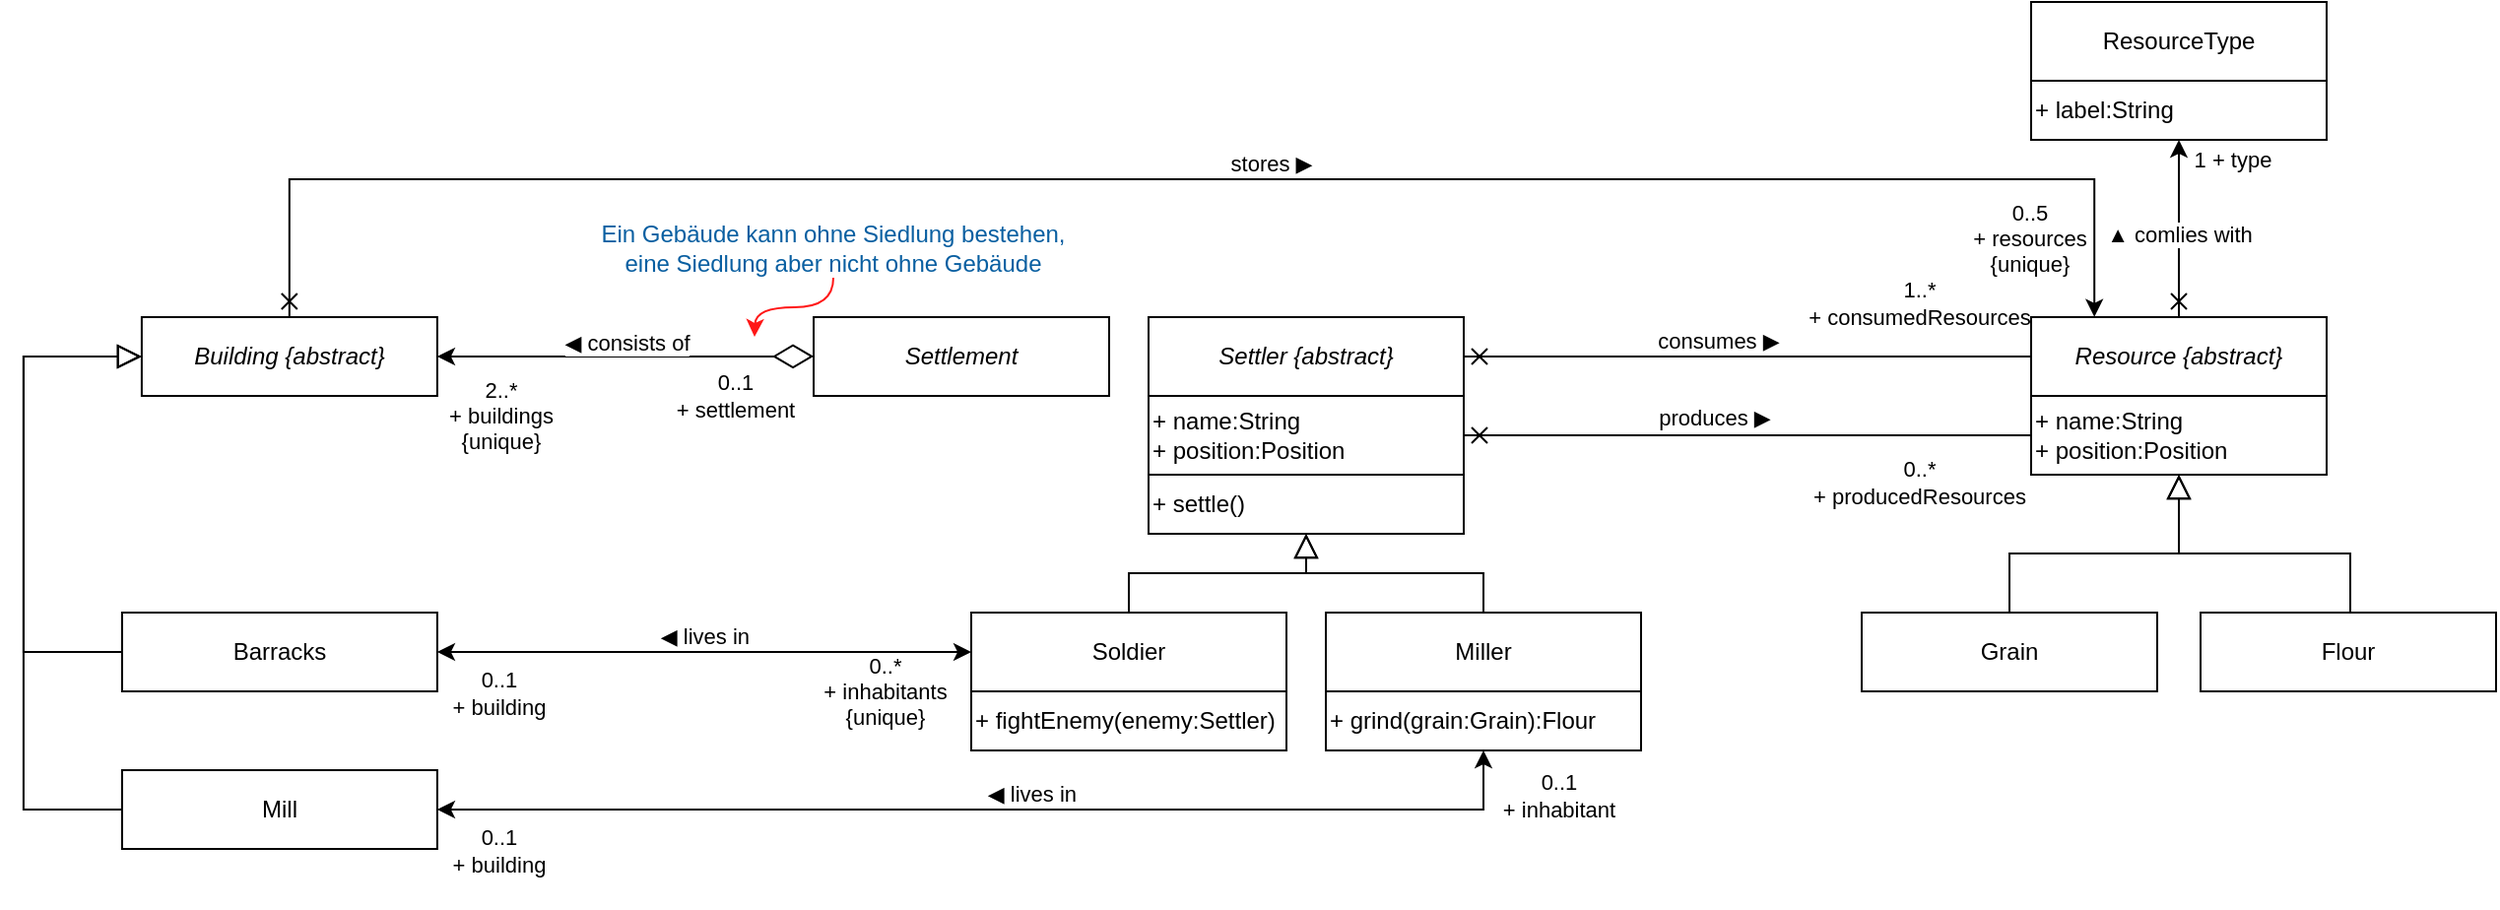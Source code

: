 <mxfile version="23.1.1" type="github">
  <diagram name="settler-exercive" id="Ut8rzdCF4xBrfRYwm1yf">
    <mxGraphModel dx="2920" dy="975" grid="1" gridSize="10" guides="1" tooltips="1" connect="1" arrows="1" fold="1" page="1" pageScale="1" pageWidth="827" pageHeight="1169" background="none" math="0" shadow="0">
      <root>
        <mxCell id="t3M7WZj_uBYJT3s0mes8-0" />
        <mxCell id="t3M7WZj_uBYJT3s0mes8-1" parent="t3M7WZj_uBYJT3s0mes8-0" />
        <mxCell id="t3M7WZj_uBYJT3s0mes8-2" style="edgeStyle=orthogonalEdgeStyle;rounded=0;orthogonalLoop=1;jettySize=auto;html=1;startArrow=cross;startFill=0;endArrow=none;endFill=0;" parent="t3M7WZj_uBYJT3s0mes8-1" source="t3M7WZj_uBYJT3s0mes8-42" target="t3M7WZj_uBYJT3s0mes8-14" edge="1">
          <mxGeometry relative="1" as="geometry">
            <mxPoint x="290" y="183" as="sourcePoint" />
            <mxPoint x="570" y="183" as="targetPoint" />
            <Array as="points">
              <mxPoint x="290" y="190" />
              <mxPoint x="290" y="190" />
            </Array>
          </mxGeometry>
        </mxCell>
        <mxCell id="t3M7WZj_uBYJT3s0mes8-3" value="consumes ▶" style="edgeLabel;html=1;align=center;verticalAlign=middle;resizable=0;points=[];" parent="t3M7WZj_uBYJT3s0mes8-2" vertex="1" connectable="0">
          <mxGeometry x="0.143" y="-1" relative="1" as="geometry">
            <mxPoint x="-36" y="-9" as="offset" />
          </mxGeometry>
        </mxCell>
        <mxCell id="t3M7WZj_uBYJT3s0mes8-4" value="&lt;div&gt;1..*&lt;/div&gt;&lt;div&gt;+ consumedResources&lt;/div&gt;" style="edgeLabel;html=1;align=center;verticalAlign=middle;resizable=0;points=[];" parent="t3M7WZj_uBYJT3s0mes8-2" vertex="1" connectable="0">
          <mxGeometry x="0.9" relative="1" as="geometry">
            <mxPoint x="-43" y="-27" as="offset" />
          </mxGeometry>
        </mxCell>
        <mxCell id="t3M7WZj_uBYJT3s0mes8-5" style="edgeStyle=orthogonalEdgeStyle;rounded=0;orthogonalLoop=1;jettySize=auto;html=1;startArrow=cross;startFill=0;endArrow=none;endFill=0;" parent="t3M7WZj_uBYJT3s0mes8-1" source="t3M7WZj_uBYJT3s0mes8-43" target="t3M7WZj_uBYJT3s0mes8-38" edge="1">
          <mxGeometry relative="1" as="geometry">
            <mxPoint x="220" y="300" as="sourcePoint" />
            <mxPoint x="570" y="210" as="targetPoint" />
            <Array as="points" />
          </mxGeometry>
        </mxCell>
        <mxCell id="t3M7WZj_uBYJT3s0mes8-6" value="produces ▶" style="edgeLabel;html=1;align=center;verticalAlign=middle;resizable=0;points=[];" parent="t3M7WZj_uBYJT3s0mes8-5" vertex="1" connectable="0">
          <mxGeometry x="-0.121" y="-2" relative="1" as="geometry">
            <mxPoint y="-11" as="offset" />
          </mxGeometry>
        </mxCell>
        <mxCell id="t3M7WZj_uBYJT3s0mes8-7" value="&lt;div&gt;0..*&lt;/div&gt;&lt;div&gt;+ producedResources&lt;/div&gt;" style="edgeLabel;html=1;align=center;verticalAlign=middle;resizable=0;points=[];" parent="t3M7WZj_uBYJT3s0mes8-5" vertex="1" connectable="0">
          <mxGeometry x="0.693" y="-4" relative="1" as="geometry">
            <mxPoint x="-13" y="20" as="offset" />
          </mxGeometry>
        </mxCell>
        <mxCell id="t3M7WZj_uBYJT3s0mes8-13" style="edgeStyle=orthogonalEdgeStyle;rounded=0;orthogonalLoop=1;jettySize=auto;html=1;startArrow=cross;startFill=0;" parent="t3M7WZj_uBYJT3s0mes8-1" source="t3M7WZj_uBYJT3s0mes8-14" target="t3M7WZj_uBYJT3s0mes8-39" edge="1">
          <mxGeometry relative="1" as="geometry">
            <Array as="points" />
          </mxGeometry>
        </mxCell>
        <mxCell id="1J1PNJB29DoY3FOt2Hb2-2" value="1 + type" style="edgeLabel;html=1;align=center;verticalAlign=middle;resizable=0;points=[];" parent="t3M7WZj_uBYJT3s0mes8-13" vertex="1" connectable="0">
          <mxGeometry x="0.533" y="-1" relative="1" as="geometry">
            <mxPoint x="26" y="-11" as="offset" />
          </mxGeometry>
        </mxCell>
        <mxCell id="1J1PNJB29DoY3FOt2Hb2-3" value="▲ comlies with" style="edgeLabel;html=1;align=center;verticalAlign=middle;resizable=0;points=[];" parent="t3M7WZj_uBYJT3s0mes8-13" vertex="1" connectable="0">
          <mxGeometry x="-0.067" relative="1" as="geometry">
            <mxPoint as="offset" />
          </mxGeometry>
        </mxCell>
        <mxCell id="t3M7WZj_uBYJT3s0mes8-14" value="&lt;i&gt;Resource {abstract}&lt;/i&gt;" style="rounded=0;whiteSpace=wrap;html=1;" parent="t3M7WZj_uBYJT3s0mes8-1" vertex="1">
          <mxGeometry x="488" y="170" width="150" height="40" as="geometry" />
        </mxCell>
        <mxCell id="t3M7WZj_uBYJT3s0mes8-15" value="ResourceType" style="rounded=0;whiteSpace=wrap;html=1;" parent="t3M7WZj_uBYJT3s0mes8-1" vertex="1">
          <mxGeometry x="488" y="10" width="150" height="40" as="geometry" />
        </mxCell>
        <mxCell id="lTc78T8b_gOtNybrMeYs-1" value="" style="edgeStyle=orthogonalEdgeStyle;rounded=0;orthogonalLoop=1;jettySize=auto;html=1;" parent="t3M7WZj_uBYJT3s0mes8-1" edge="1">
          <mxGeometry relative="1" as="geometry">
            <mxPoint x="648" y="520" as="targetPoint" />
          </mxGeometry>
        </mxCell>
        <mxCell id="t3M7WZj_uBYJT3s0mes8-32" style="edgeStyle=orthogonalEdgeStyle;rounded=0;orthogonalLoop=1;jettySize=auto;html=1;endArrow=block;endFill=0;endSize=10;" parent="t3M7WZj_uBYJT3s0mes8-1" source="t3M7WZj_uBYJT3s0mes8-12" target="t3M7WZj_uBYJT3s0mes8-44" edge="1">
          <mxGeometry relative="1" as="geometry">
            <mxPoint x="677" y="320" as="sourcePoint" />
            <mxPoint x="70" y="290" as="targetPoint" />
            <Array as="points">
              <mxPoint x="30" y="300" />
              <mxPoint x="120" y="300" />
            </Array>
          </mxGeometry>
        </mxCell>
        <mxCell id="t3M7WZj_uBYJT3s0mes8-38" value="&lt;div&gt;+ name:String&lt;/div&gt;&lt;div&gt;+ position:Position&lt;br&gt;&lt;/div&gt;" style="rounded=0;whiteSpace=wrap;html=1;align=left;" parent="t3M7WZj_uBYJT3s0mes8-1" vertex="1">
          <mxGeometry x="488" y="210" width="150" height="40" as="geometry" />
        </mxCell>
        <mxCell id="t3M7WZj_uBYJT3s0mes8-39" value="+ label:String" style="rounded=0;whiteSpace=wrap;html=1;align=left;" parent="t3M7WZj_uBYJT3s0mes8-1" vertex="1">
          <mxGeometry x="488" y="50" width="150" height="30" as="geometry" />
        </mxCell>
        <mxCell id="t3M7WZj_uBYJT3s0mes8-41" value="" style="group" parent="t3M7WZj_uBYJT3s0mes8-1" vertex="1" connectable="0">
          <mxGeometry x="40" y="170" width="160" height="110" as="geometry" />
        </mxCell>
        <mxCell id="t3M7WZj_uBYJT3s0mes8-42" value="&lt;i&gt;Settler {abstract}&lt;/i&gt;" style="rounded=0;whiteSpace=wrap;html=1;" parent="t3M7WZj_uBYJT3s0mes8-41" vertex="1">
          <mxGeometry width="160" height="40" as="geometry" />
        </mxCell>
        <mxCell id="t3M7WZj_uBYJT3s0mes8-43" value="&lt;div&gt;+ name:String&lt;/div&gt;&lt;div&gt;+ position:Position&lt;br&gt;&lt;/div&gt;" style="rounded=0;whiteSpace=wrap;html=1;align=left;" parent="t3M7WZj_uBYJT3s0mes8-41" vertex="1">
          <mxGeometry y="40" width="160" height="40" as="geometry" />
        </mxCell>
        <mxCell id="t3M7WZj_uBYJT3s0mes8-44" value="+ settle()" style="rounded=0;whiteSpace=wrap;html=1;align=left;" parent="t3M7WZj_uBYJT3s0mes8-41" vertex="1">
          <mxGeometry y="80" width="160" height="30" as="geometry" />
        </mxCell>
        <mxCell id="lTc78T8b_gOtNybrMeYs-2" value="" style="group" parent="t3M7WZj_uBYJT3s0mes8-1" vertex="1" connectable="0">
          <mxGeometry x="-50" y="320" width="160" height="70" as="geometry" />
        </mxCell>
        <mxCell id="t3M7WZj_uBYJT3s0mes8-12" value="Soldier" style="rounded=0;whiteSpace=wrap;html=1;" parent="lTc78T8b_gOtNybrMeYs-2" vertex="1">
          <mxGeometry width="160" height="40" as="geometry" />
        </mxCell>
        <mxCell id="t3M7WZj_uBYJT3s0mes8-36" value="+ fightEnemy(enemy:Settler)" style="rounded=0;whiteSpace=wrap;html=1;align=left;" parent="lTc78T8b_gOtNybrMeYs-2" vertex="1">
          <mxGeometry y="40" width="160" height="30" as="geometry" />
        </mxCell>
        <mxCell id="1J1PNJB29DoY3FOt2Hb2-0" style="edgeStyle=orthogonalEdgeStyle;rounded=0;orthogonalLoop=1;jettySize=auto;html=1;endArrow=block;endFill=0;endSize=10;" parent="t3M7WZj_uBYJT3s0mes8-1" source="1J1PNJB29DoY3FOt2Hb2-1" target="t3M7WZj_uBYJT3s0mes8-38" edge="1">
          <mxGeometry relative="1" as="geometry">
            <mxPoint x="564" y="250" as="targetPoint" />
            <Array as="points">
              <mxPoint x="477" y="290" />
              <mxPoint x="563" y="290" />
            </Array>
            <mxPoint x="562" y="330" as="sourcePoint" />
          </mxGeometry>
        </mxCell>
        <mxCell id="1J1PNJB29DoY3FOt2Hb2-1" value="Grain" style="rounded=0;whiteSpace=wrap;html=1;" parent="t3M7WZj_uBYJT3s0mes8-1" vertex="1">
          <mxGeometry x="402" y="320" width="150" height="40" as="geometry" />
        </mxCell>
        <mxCell id="5bgqy3RP5COhYi2tJv_f-0" value="Flour" style="rounded=0;whiteSpace=wrap;html=1;" parent="t3M7WZj_uBYJT3s0mes8-1" vertex="1">
          <mxGeometry x="574" y="320" width="150" height="40" as="geometry" />
        </mxCell>
        <mxCell id="5bgqy3RP5COhYi2tJv_f-1" style="edgeStyle=orthogonalEdgeStyle;rounded=0;orthogonalLoop=1;jettySize=auto;html=1;endArrow=block;endFill=0;endSize=10;entryX=0.5;entryY=1;entryDx=0;entryDy=0;" parent="t3M7WZj_uBYJT3s0mes8-1" target="t3M7WZj_uBYJT3s0mes8-38" edge="1">
          <mxGeometry relative="1" as="geometry">
            <mxPoint x="570" y="250" as="targetPoint" />
            <Array as="points">
              <mxPoint x="650" y="320" />
              <mxPoint x="650" y="290" />
              <mxPoint x="563" y="290" />
            </Array>
            <mxPoint x="656.03" y="320" as="sourcePoint" />
          </mxGeometry>
        </mxCell>
        <mxCell id="5bgqy3RP5COhYi2tJv_f-3" value="" style="group" parent="t3M7WZj_uBYJT3s0mes8-1" vertex="1" connectable="0">
          <mxGeometry x="130" y="320" width="160" height="70" as="geometry" />
        </mxCell>
        <mxCell id="5bgqy3RP5COhYi2tJv_f-4" value="Miller" style="rounded=0;whiteSpace=wrap;html=1;" parent="5bgqy3RP5COhYi2tJv_f-3" vertex="1">
          <mxGeometry width="160" height="40" as="geometry" />
        </mxCell>
        <mxCell id="5bgqy3RP5COhYi2tJv_f-5" value="+ grind(grain:Grain):Flour" style="rounded=0;whiteSpace=wrap;html=1;align=left;" parent="5bgqy3RP5COhYi2tJv_f-3" vertex="1">
          <mxGeometry y="40" width="160" height="30" as="geometry" />
        </mxCell>
        <mxCell id="5bgqy3RP5COhYi2tJv_f-6" style="edgeStyle=orthogonalEdgeStyle;rounded=0;orthogonalLoop=1;jettySize=auto;html=1;endArrow=block;endFill=0;endSize=10;exitX=0.5;exitY=0;exitDx=0;exitDy=0;" parent="t3M7WZj_uBYJT3s0mes8-1" source="5bgqy3RP5COhYi2tJv_f-4" edge="1">
          <mxGeometry relative="1" as="geometry">
            <mxPoint x="30" y="320" as="sourcePoint" />
            <mxPoint x="120" y="280" as="targetPoint" />
            <Array as="points">
              <mxPoint x="210" y="300" />
              <mxPoint x="120" y="300" />
            </Array>
          </mxGeometry>
        </mxCell>
        <mxCell id="5bgqy3RP5COhYi2tJv_f-8" value="&lt;i&gt;Building {abstract}&lt;/i&gt;" style="rounded=0;whiteSpace=wrap;html=1;" parent="t3M7WZj_uBYJT3s0mes8-1" vertex="1">
          <mxGeometry x="-471.05" y="170" width="150" height="40" as="geometry" />
        </mxCell>
        <mxCell id="5bgqy3RP5COhYi2tJv_f-10" style="edgeStyle=orthogonalEdgeStyle;rounded=0;orthogonalLoop=1;jettySize=auto;html=1;startArrow=cross;startFill=0;endArrow=classic;endFill=1;entryX=0.214;entryY=-0.004;entryDx=0;entryDy=0;entryPerimeter=0;" parent="t3M7WZj_uBYJT3s0mes8-1" source="5bgqy3RP5COhYi2tJv_f-8" edge="1" target="t3M7WZj_uBYJT3s0mes8-14">
          <mxGeometry relative="1" as="geometry">
            <mxPoint x="-241.05" y="130" as="sourcePoint" />
            <mxPoint x="420.75" y="170.48" as="targetPoint" />
            <Array as="points">
              <mxPoint x="-396" y="100" />
              <mxPoint x="520" y="100" />
            </Array>
          </mxGeometry>
        </mxCell>
        <mxCell id="5bgqy3RP5COhYi2tJv_f-11" value="stores ▶" style="edgeLabel;html=1;align=center;verticalAlign=middle;resizable=0;points=[];" parent="5bgqy3RP5COhYi2tJv_f-10" vertex="1" connectable="0">
          <mxGeometry x="0.143" y="-1" relative="1" as="geometry">
            <mxPoint x="-36" y="-9" as="offset" />
          </mxGeometry>
        </mxCell>
        <mxCell id="5bgqy3RP5COhYi2tJv_f-12" value="&lt;div&gt;0..5&lt;/div&gt;&lt;div&gt;+ resources&lt;/div&gt;&lt;div&gt;{unique}&lt;/div&gt;" style="edgeLabel;html=1;align=center;verticalAlign=middle;resizable=0;points=[];" parent="5bgqy3RP5COhYi2tJv_f-10" vertex="1" connectable="0">
          <mxGeometry x="0.9" relative="1" as="geometry">
            <mxPoint x="-33" y="13" as="offset" />
          </mxGeometry>
        </mxCell>
        <mxCell id="5bgqy3RP5COhYi2tJv_f-13" value="" style="group" parent="t3M7WZj_uBYJT3s0mes8-1" vertex="1" connectable="0">
          <mxGeometry x="-481.05" y="320" width="160" height="70" as="geometry" />
        </mxCell>
        <mxCell id="5bgqy3RP5COhYi2tJv_f-14" value="Barracks" style="rounded=0;whiteSpace=wrap;html=1;" parent="5bgqy3RP5COhYi2tJv_f-13" vertex="1">
          <mxGeometry width="160" height="40" as="geometry" />
        </mxCell>
        <mxCell id="5bgqy3RP5COhYi2tJv_f-16" value="" style="group" parent="t3M7WZj_uBYJT3s0mes8-1" vertex="1" connectable="0">
          <mxGeometry x="-481.05" y="400" width="160" height="70" as="geometry" />
        </mxCell>
        <mxCell id="5bgqy3RP5COhYi2tJv_f-17" value="Mill" style="rounded=0;whiteSpace=wrap;html=1;" parent="5bgqy3RP5COhYi2tJv_f-16" vertex="1">
          <mxGeometry width="160" height="40" as="geometry" />
        </mxCell>
        <mxCell id="5bgqy3RP5COhYi2tJv_f-19" style="edgeStyle=orthogonalEdgeStyle;rounded=0;orthogonalLoop=1;jettySize=auto;html=1;endArrow=block;endFill=0;endSize=10;exitX=0;exitY=0.5;exitDx=0;exitDy=0;" parent="t3M7WZj_uBYJT3s0mes8-1" source="5bgqy3RP5COhYi2tJv_f-17" edge="1">
          <mxGeometry relative="1" as="geometry">
            <mxPoint x="-561.05" y="230" as="sourcePoint" />
            <mxPoint x="-471.05" y="190" as="targetPoint" />
            <Array as="points">
              <mxPoint x="-531.05" y="420" />
              <mxPoint x="-531.05" y="190" />
            </Array>
          </mxGeometry>
        </mxCell>
        <mxCell id="5bgqy3RP5COhYi2tJv_f-20" style="edgeStyle=orthogonalEdgeStyle;rounded=0;orthogonalLoop=1;jettySize=auto;html=1;endArrow=block;endFill=0;endSize=10;exitX=0;exitY=0.5;exitDx=0;exitDy=0;entryX=0;entryY=0.5;entryDx=0;entryDy=0;" parent="t3M7WZj_uBYJT3s0mes8-1" source="5bgqy3RP5COhYi2tJv_f-14" target="5bgqy3RP5COhYi2tJv_f-8" edge="1">
          <mxGeometry relative="1" as="geometry">
            <mxPoint x="-411.02" y="230" as="sourcePoint" />
            <mxPoint x="-478.02" y="190" as="targetPoint" />
            <Array as="points">
              <mxPoint x="-531.05" y="340" />
              <mxPoint x="-531.05" y="190" />
            </Array>
          </mxGeometry>
        </mxCell>
        <mxCell id="5bgqy3RP5COhYi2tJv_f-26" value="&lt;div&gt;0..1&lt;/div&gt;&lt;div&gt;+ inhabitant&lt;/div&gt;" style="edgeLabel;html=1;align=center;verticalAlign=middle;resizable=0;points=[];" parent="t3M7WZj_uBYJT3s0mes8-1" vertex="1" connectable="0">
          <mxGeometry x="250.003" y="410" as="geometry">
            <mxPoint x="-2" y="3" as="offset" />
          </mxGeometry>
        </mxCell>
        <mxCell id="5bgqy3RP5COhYi2tJv_f-28" style="edgeStyle=orthogonalEdgeStyle;rounded=0;orthogonalLoop=1;jettySize=auto;html=1;startArrow=classic;startFill=1;endArrow=classic;endFill=1;exitX=1;exitY=0.5;exitDx=0;exitDy=0;entryX=0;entryY=0.5;entryDx=0;entryDy=0;" parent="t3M7WZj_uBYJT3s0mes8-1" source="5bgqy3RP5COhYi2tJv_f-14" target="t3M7WZj_uBYJT3s0mes8-12" edge="1">
          <mxGeometry relative="1" as="geometry">
            <mxPoint x="-150" y="340" as="sourcePoint" />
            <mxPoint x="-50" y="350" as="targetPoint" />
            <Array as="points" />
          </mxGeometry>
        </mxCell>
        <mxCell id="5bgqy3RP5COhYi2tJv_f-29" value="◀ lives in&amp;nbsp;" style="edgeLabel;html=1;align=center;verticalAlign=middle;resizable=0;points=[];" parent="5bgqy3RP5COhYi2tJv_f-28" vertex="1" connectable="0">
          <mxGeometry x="0.143" y="-1" relative="1" as="geometry">
            <mxPoint x="-18" y="-9" as="offset" />
          </mxGeometry>
        </mxCell>
        <mxCell id="5bgqy3RP5COhYi2tJv_f-30" value="&lt;div&gt;0..*&lt;/div&gt;&lt;div&gt;+ inhabitants&lt;br&gt;&lt;/div&gt;&lt;div&gt;{unique}&lt;/div&gt;" style="edgeLabel;html=1;align=center;verticalAlign=middle;resizable=0;points=[];" parent="5bgqy3RP5COhYi2tJv_f-28" vertex="1" connectable="0">
          <mxGeometry x="0.9" relative="1" as="geometry">
            <mxPoint x="-31" y="20" as="offset" />
          </mxGeometry>
        </mxCell>
        <mxCell id="5bgqy3RP5COhYi2tJv_f-31" value="&lt;div&gt;0..1&lt;/div&gt;&lt;div&gt;+ building&lt;/div&gt;" style="edgeLabel;html=1;align=center;verticalAlign=middle;resizable=0;points=[];" parent="t3M7WZj_uBYJT3s0mes8-1" vertex="1" connectable="0">
          <mxGeometry x="-279.997" y="355" as="geometry">
            <mxPoint x="-10" y="6" as="offset" />
          </mxGeometry>
        </mxCell>
        <mxCell id="5bgqy3RP5COhYi2tJv_f-32" style="edgeStyle=orthogonalEdgeStyle;rounded=0;orthogonalLoop=1;jettySize=auto;html=1;startArrow=classic;startFill=1;endArrow=classic;endFill=1;exitX=1;exitY=0.5;exitDx=0;exitDy=0;entryX=0.5;entryY=1;entryDx=0;entryDy=0;" parent="t3M7WZj_uBYJT3s0mes8-1" source="5bgqy3RP5COhYi2tJv_f-17" target="5bgqy3RP5COhYi2tJv_f-5" edge="1">
          <mxGeometry relative="1" as="geometry">
            <mxPoint x="-170" y="420" as="sourcePoint" />
            <mxPoint x="20" y="420" as="targetPoint" />
            <Array as="points" />
          </mxGeometry>
        </mxCell>
        <mxCell id="5bgqy3RP5COhYi2tJv_f-33" value="◀ lives in&amp;nbsp;" style="edgeLabel;html=1;align=center;verticalAlign=middle;resizable=0;points=[];" parent="5bgqy3RP5COhYi2tJv_f-32" vertex="1" connectable="0">
          <mxGeometry x="0.143" y="-1" relative="1" as="geometry">
            <mxPoint x="-18" y="-9" as="offset" />
          </mxGeometry>
        </mxCell>
        <mxCell id="5bgqy3RP5COhYi2tJv_f-36" value="&lt;div&gt;0..1&lt;/div&gt;&lt;div&gt;+ building&lt;/div&gt;" style="edgeLabel;html=1;align=center;verticalAlign=middle;resizable=0;points=[];" parent="t3M7WZj_uBYJT3s0mes8-1" vertex="1" connectable="0">
          <mxGeometry x="-279.997" y="435" as="geometry">
            <mxPoint x="-10" y="6" as="offset" />
          </mxGeometry>
        </mxCell>
        <mxCell id="5bgqy3RP5COhYi2tJv_f-37" value="&lt;i&gt;Settlement&lt;/i&gt;" style="rounded=0;whiteSpace=wrap;html=1;" parent="t3M7WZj_uBYJT3s0mes8-1" vertex="1">
          <mxGeometry x="-130" y="170" width="150" height="40" as="geometry" />
        </mxCell>
        <mxCell id="5bgqy3RP5COhYi2tJv_f-38" style="edgeStyle=orthogonalEdgeStyle;rounded=0;orthogonalLoop=1;jettySize=auto;html=1;startArrow=classic;startFill=1;endArrow=diamondThin;endFill=0;exitX=1;exitY=0.5;exitDx=0;exitDy=0;entryX=0;entryY=0.5;entryDx=0;entryDy=0;endSize=18;" parent="t3M7WZj_uBYJT3s0mes8-1" source="5bgqy3RP5COhYi2tJv_f-8" edge="1">
          <mxGeometry relative="1" as="geometry">
            <mxPoint x="-240" y="189.93" as="sourcePoint" />
            <mxPoint x="-130" y="189.93" as="targetPoint" />
            <Array as="points" />
          </mxGeometry>
        </mxCell>
        <mxCell id="5bgqy3RP5COhYi2tJv_f-39" value="◀ consists of" style="edgeLabel;html=1;align=center;verticalAlign=middle;resizable=0;points=[];" parent="5bgqy3RP5COhYi2tJv_f-38" vertex="1" connectable="0">
          <mxGeometry x="0.143" y="-1" relative="1" as="geometry">
            <mxPoint x="-13" y="-9" as="offset" />
          </mxGeometry>
        </mxCell>
        <mxCell id="5bgqy3RP5COhYi2tJv_f-40" value="&lt;div&gt;2..*&lt;/div&gt;&lt;div&gt;+ buildings&lt;/div&gt;&lt;div&gt;{unique}&lt;/div&gt;" style="edgeLabel;html=1;align=center;verticalAlign=middle;resizable=0;points=[];" parent="5bgqy3RP5COhYi2tJv_f-38" vertex="1" connectable="0">
          <mxGeometry x="0.9" relative="1" as="geometry">
            <mxPoint x="-150" y="30" as="offset" />
          </mxGeometry>
        </mxCell>
        <mxCell id="5bgqy3RP5COhYi2tJv_f-42" value="Ein Gebäude kann ohne Siedlung bestehen, eine Siedlung aber nicht ohne Gebäude" style="text;html=1;strokeColor=none;fillColor=none;align=center;verticalAlign=middle;whiteSpace=wrap;rounded=0;fontColor=#095FA1;" parent="t3M7WZj_uBYJT3s0mes8-1" vertex="1">
          <mxGeometry x="-250" y="120" width="260" height="30" as="geometry" />
        </mxCell>
        <mxCell id="5bgqy3RP5COhYi2tJv_f-43" value="&lt;div&gt;0..1&lt;/div&gt;&lt;div&gt;+ settlement&lt;/div&gt;" style="edgeLabel;html=1;align=center;verticalAlign=middle;resizable=0;points=[];" parent="t3M7WZj_uBYJT3s0mes8-1" vertex="1" connectable="0">
          <mxGeometry x="-169.999" y="210.0" as="geometry" />
        </mxCell>
        <mxCell id="5bgqy3RP5COhYi2tJv_f-44" value="" style="endArrow=none;html=1;rounded=0;entryX=0.5;entryY=1;entryDx=0;entryDy=0;startArrow=classic;startFill=1;strokeColor=#FF1717;edgeStyle=orthogonalEdgeStyle;curved=1;" parent="t3M7WZj_uBYJT3s0mes8-1" target="5bgqy3RP5COhYi2tJv_f-42" edge="1">
          <mxGeometry width="50" height="50" relative="1" as="geometry">
            <mxPoint x="-160" y="180" as="sourcePoint" />
            <mxPoint x="-180" y="140" as="targetPoint" />
          </mxGeometry>
        </mxCell>
      </root>
    </mxGraphModel>
  </diagram>
</mxfile>
